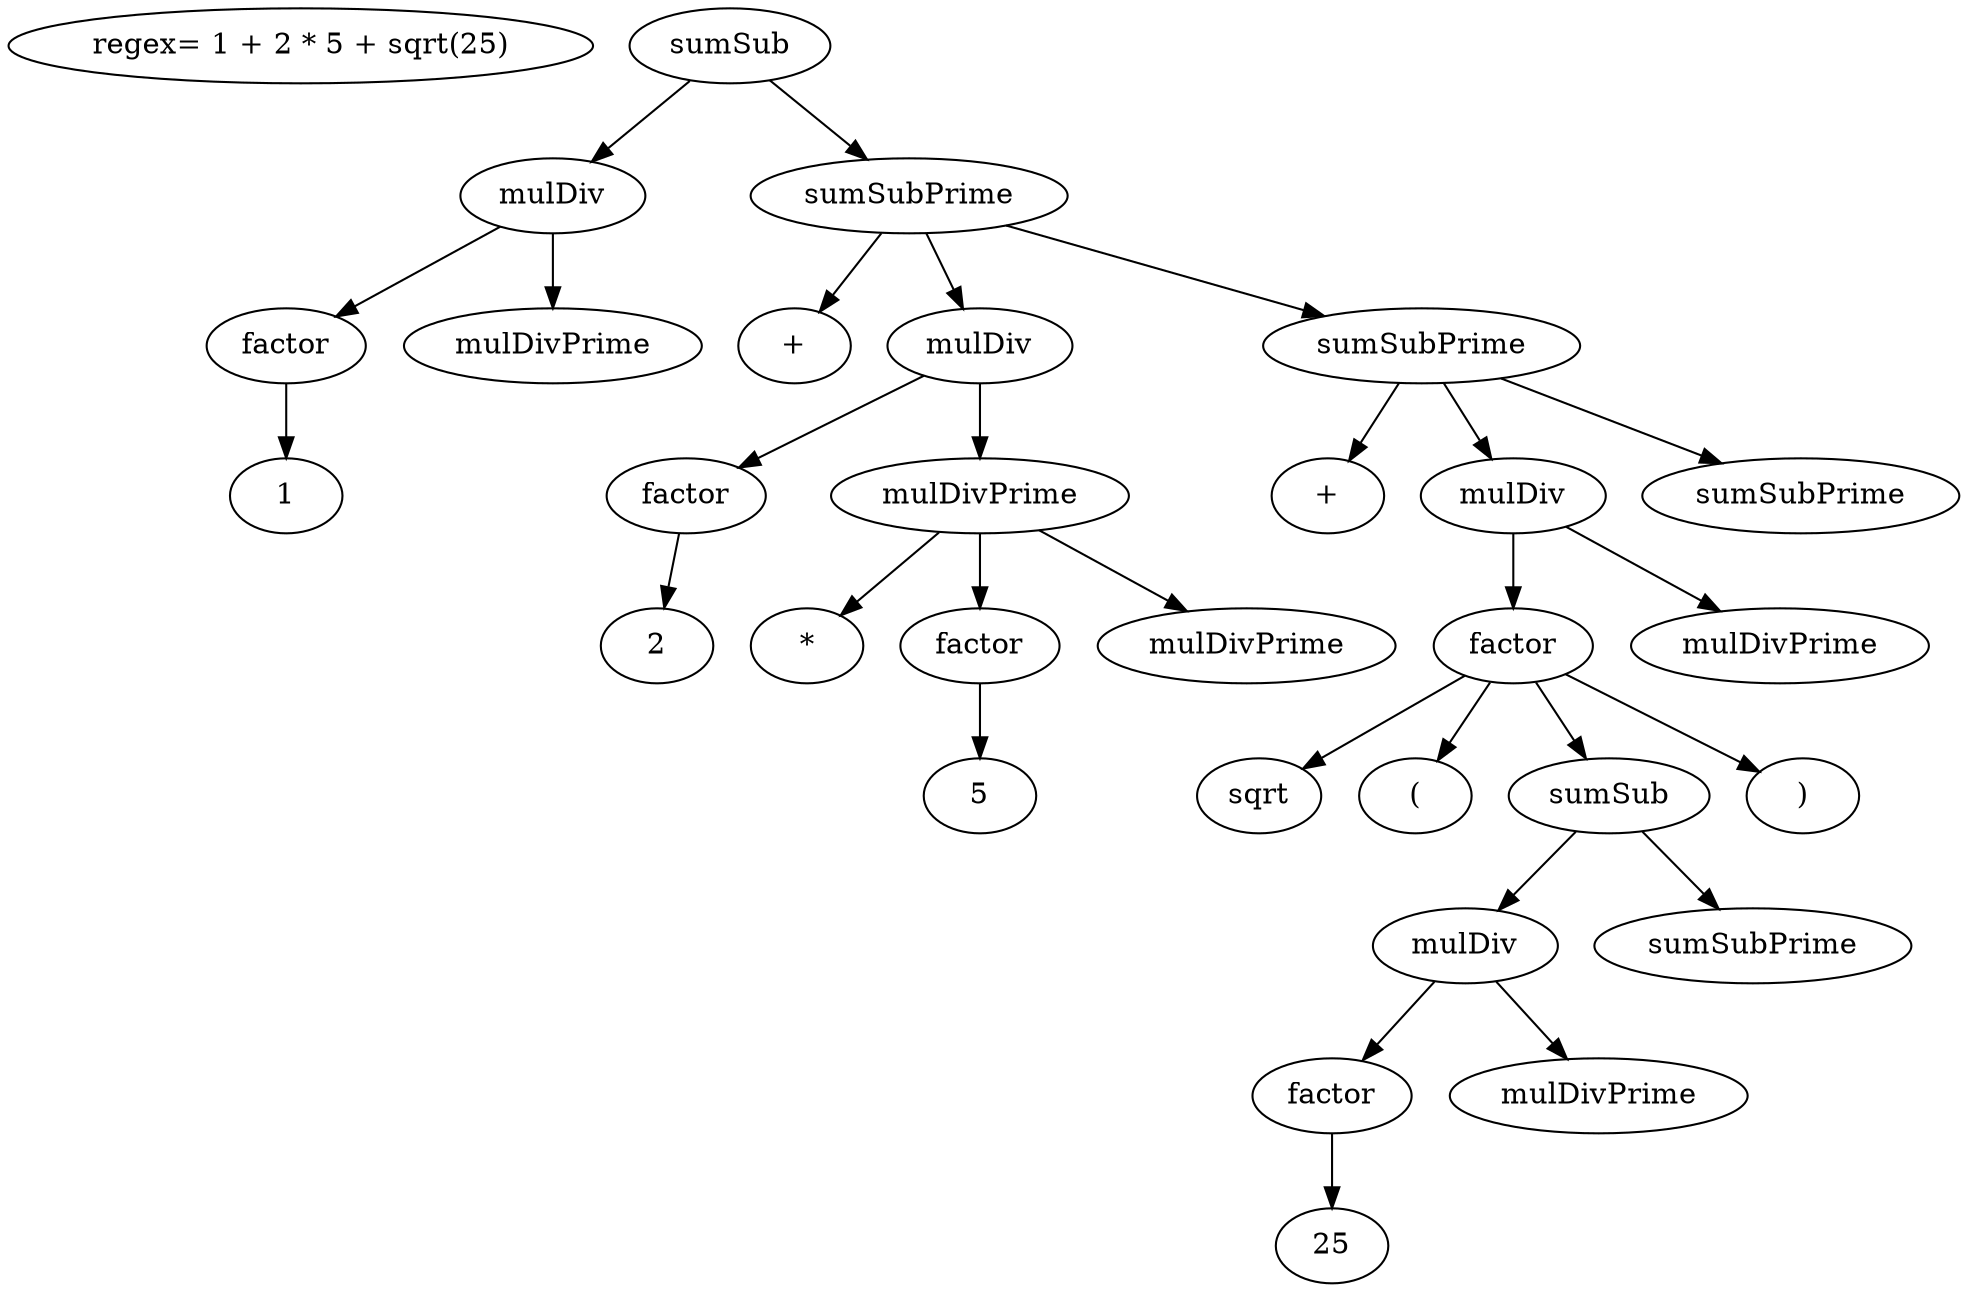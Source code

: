 digraph G {
E [label="regex= 1 + 2 * 5 + sqrt(25)"];
0 [label="sumSub"];
1 [label="mulDiv"];
2 [label="factor"];
3 [label="1"];
5 [label="mulDivPrime"];
7 [label="sumSubPrime"];
8 [label="+"];
10 [label="mulDiv"];
11 [label="factor"];
12 [label="2"];
14 [label="mulDivPrime"];
15 [label="*"];
17 [label="factor"];
18 [label="5"];
21 [label="mulDivPrime"];
24 [label="sumSubPrime"];
25 [label="+"];
27 [label="mulDiv"];
28 [label="factor"];
29 [label="sqrt"];
31 [label="("];
34 [label="sumSub"];
35 [label="mulDiv"];
36 [label="factor"];
37 [label="25"];
39 [label="mulDivPrime"];
41 [label="sumSubPrime"];
45 [label=")"];
47 [label="mulDivPrime"];
50 [label="sumSubPrime"];
0 -> 1;
0 -> 7;
1 -> 2;
1 -> 5;
2 -> 3;
7 -> 8;
7 -> 24;
7 -> 10;
10 -> 11;
10 -> 14;
11 -> 12;
14 -> 17;
14 -> 21;
14 -> 15;
17 -> 18;
24 -> 50;
24 -> 25;
24 -> 27;
27 -> 28;
27 -> 47;
28 -> 34;
28 -> 29;
28 -> 45;
28 -> 31;
34 -> 35;
34 -> 41;
35 -> 36;
35 -> 39;
36 -> 37;
}
